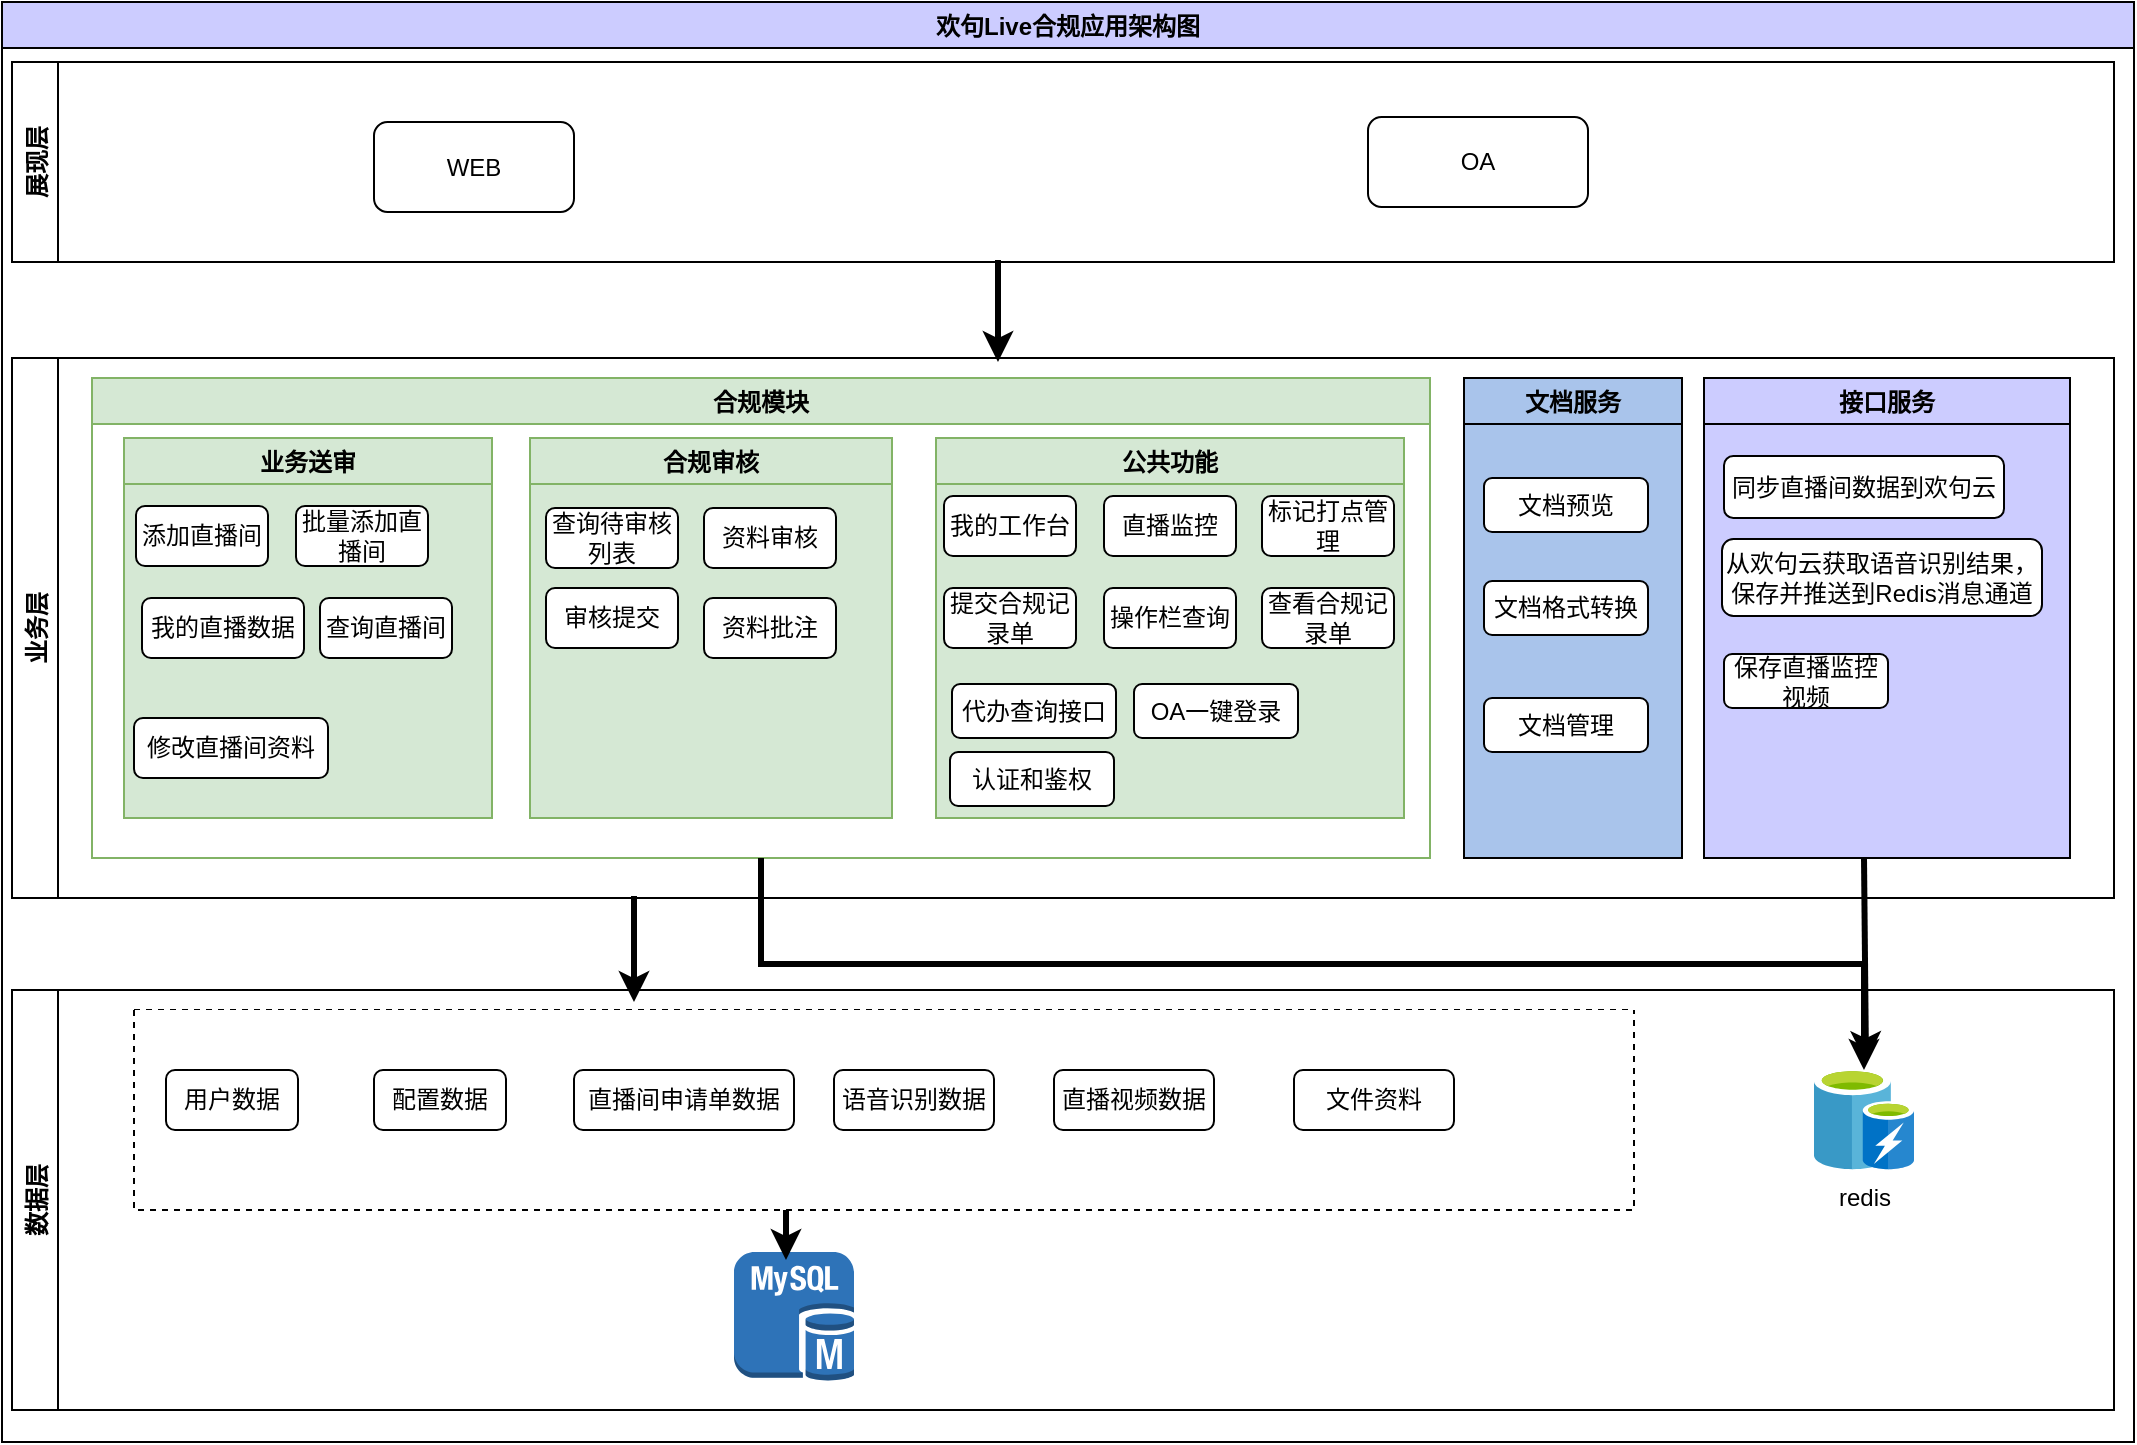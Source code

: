 <mxfile version="16.3.0" type="github">
  <diagram id="RGCNb0BmkwuMMQMb4ELD" name="Page-1">
    <mxGraphModel dx="1422" dy="747" grid="1" gridSize="10" guides="1" tooltips="1" connect="1" arrows="1" fold="1" page="1" pageScale="1" pageWidth="827" pageHeight="1169" math="0" shadow="0">
      <root>
        <mxCell id="0" />
        <mxCell id="1" parent="0" />
        <mxCell id="x4gcO5bAAS3uo_amFbTj-112" value="欢句Live合规应用架构图" style="swimlane;fillColor=#CCCCFF;" vertex="1" parent="1">
          <mxGeometry x="34" y="60" width="1066" height="720" as="geometry" />
        </mxCell>
        <mxCell id="x4gcO5bAAS3uo_amFbTj-122" value="" style="endArrow=classic;html=1;rounded=0;strokeColor=#000000;strokeWidth=3;elbow=vertical;" edge="1" parent="x4gcO5bAAS3uo_amFbTj-112">
          <mxGeometry width="50" height="50" relative="1" as="geometry">
            <mxPoint x="498" y="129" as="sourcePoint" />
            <mxPoint x="498" y="180" as="targetPoint" />
          </mxGeometry>
        </mxCell>
        <mxCell id="x4gcO5bAAS3uo_amFbTj-123" value="" style="endArrow=classic;html=1;rounded=0;strokeColor=#000000;strokeWidth=3;elbow=vertical;" edge="1" parent="x4gcO5bAAS3uo_amFbTj-112">
          <mxGeometry width="50" height="50" relative="1" as="geometry">
            <mxPoint x="316" y="447" as="sourcePoint" />
            <mxPoint x="316" y="500" as="targetPoint" />
          </mxGeometry>
        </mxCell>
        <mxCell id="x4gcO5bAAS3uo_amFbTj-3" value="展现层" style="swimlane;horizontal=0;" vertex="1" parent="1">
          <mxGeometry x="39" y="90" width="1051" height="100" as="geometry" />
        </mxCell>
        <mxCell id="x4gcO5bAAS3uo_amFbTj-4" value="WEB" style="rounded=1;whiteSpace=wrap;html=1;" vertex="1" parent="x4gcO5bAAS3uo_amFbTj-3">
          <mxGeometry x="181" y="30" width="100" height="45" as="geometry" />
        </mxCell>
        <mxCell id="x4gcO5bAAS3uo_amFbTj-5" value="OA" style="rounded=1;whiteSpace=wrap;html=1;" vertex="1" parent="x4gcO5bAAS3uo_amFbTj-3">
          <mxGeometry x="678" y="27.5" width="110" height="45" as="geometry" />
        </mxCell>
        <mxCell id="x4gcO5bAAS3uo_amFbTj-6" value="业务层" style="swimlane;horizontal=0;" vertex="1" parent="1">
          <mxGeometry x="39" y="238" width="1051" height="270" as="geometry" />
        </mxCell>
        <mxCell id="x4gcO5bAAS3uo_amFbTj-9" value="合规模块" style="swimlane;fillColor=#d5e8d4;strokeColor=#82b366;" vertex="1" parent="x4gcO5bAAS3uo_amFbTj-6">
          <mxGeometry x="40" y="10" width="669" height="240" as="geometry" />
        </mxCell>
        <mxCell id="x4gcO5bAAS3uo_amFbTj-61" value="业务送审" style="swimlane;fillColor=#d5e8d4;strokeColor=#82b366;swimlaneFillColor=#D5E8D4;" vertex="1" parent="x4gcO5bAAS3uo_amFbTj-9">
          <mxGeometry x="16" y="30" width="184" height="190" as="geometry" />
        </mxCell>
        <mxCell id="x4gcO5bAAS3uo_amFbTj-62" value="添加直播间" style="rounded=1;whiteSpace=wrap;html=1;" vertex="1" parent="x4gcO5bAAS3uo_amFbTj-61">
          <mxGeometry x="6" y="34" width="66" height="30" as="geometry" />
        </mxCell>
        <mxCell id="x4gcO5bAAS3uo_amFbTj-63" value="批量添加直播间" style="rounded=1;whiteSpace=wrap;html=1;" vertex="1" parent="x4gcO5bAAS3uo_amFbTj-61">
          <mxGeometry x="86" y="34" width="66" height="30" as="geometry" />
        </mxCell>
        <mxCell id="x4gcO5bAAS3uo_amFbTj-64" value="查询直播间" style="rounded=1;whiteSpace=wrap;html=1;" vertex="1" parent="x4gcO5bAAS3uo_amFbTj-61">
          <mxGeometry x="98" y="80" width="66" height="30" as="geometry" />
        </mxCell>
        <mxCell id="x4gcO5bAAS3uo_amFbTj-65" value="我的直播数据" style="rounded=1;whiteSpace=wrap;html=1;" vertex="1" parent="x4gcO5bAAS3uo_amFbTj-61">
          <mxGeometry x="9" y="80" width="81" height="30" as="geometry" />
        </mxCell>
        <mxCell id="x4gcO5bAAS3uo_amFbTj-66" value="修改直播间资料" style="rounded=1;whiteSpace=wrap;html=1;" vertex="1" parent="x4gcO5bAAS3uo_amFbTj-61">
          <mxGeometry x="5" y="140" width="97" height="30" as="geometry" />
        </mxCell>
        <mxCell id="x4gcO5bAAS3uo_amFbTj-67" value="合规审核" style="swimlane;fillColor=#d5e8d4;strokeColor=#82b366;swimlaneFillColor=#D5E8D4;" vertex="1" parent="x4gcO5bAAS3uo_amFbTj-9">
          <mxGeometry x="219" y="30" width="181" height="190" as="geometry" />
        </mxCell>
        <mxCell id="x4gcO5bAAS3uo_amFbTj-68" value="查询待审核列表" style="rounded=1;whiteSpace=wrap;html=1;" vertex="1" parent="x4gcO5bAAS3uo_amFbTj-67">
          <mxGeometry x="8" y="35" width="66" height="30" as="geometry" />
        </mxCell>
        <mxCell id="x4gcO5bAAS3uo_amFbTj-69" value="资料审核" style="rounded=1;whiteSpace=wrap;html=1;" vertex="1" parent="x4gcO5bAAS3uo_amFbTj-67">
          <mxGeometry x="87" y="35" width="66" height="30" as="geometry" />
        </mxCell>
        <mxCell id="x4gcO5bAAS3uo_amFbTj-70" value="资料批注" style="rounded=1;whiteSpace=wrap;html=1;" vertex="1" parent="x4gcO5bAAS3uo_amFbTj-67">
          <mxGeometry x="87" y="80" width="66" height="30" as="geometry" />
        </mxCell>
        <mxCell id="x4gcO5bAAS3uo_amFbTj-71" value="审核提交" style="rounded=1;whiteSpace=wrap;html=1;" vertex="1" parent="x4gcO5bAAS3uo_amFbTj-67">
          <mxGeometry x="8" y="75" width="66" height="30" as="geometry" />
        </mxCell>
        <mxCell id="x4gcO5bAAS3uo_amFbTj-72" value="公共功能" style="swimlane;fillColor=#d5e8d4;strokeColor=#82b366;swimlaneFillColor=#D5E8D4;" vertex="1" parent="x4gcO5bAAS3uo_amFbTj-9">
          <mxGeometry x="422" y="30" width="234" height="190" as="geometry" />
        </mxCell>
        <mxCell id="x4gcO5bAAS3uo_amFbTj-73" value="我的工作台" style="rounded=1;whiteSpace=wrap;html=1;" vertex="1" parent="x4gcO5bAAS3uo_amFbTj-72">
          <mxGeometry x="4" y="29" width="66" height="30" as="geometry" />
        </mxCell>
        <mxCell id="x4gcO5bAAS3uo_amFbTj-74" value="直播监控" style="rounded=1;whiteSpace=wrap;html=1;" vertex="1" parent="x4gcO5bAAS3uo_amFbTj-72">
          <mxGeometry x="84" y="29" width="66" height="30" as="geometry" />
        </mxCell>
        <mxCell id="x4gcO5bAAS3uo_amFbTj-75" value="标记打点管理" style="rounded=1;whiteSpace=wrap;html=1;" vertex="1" parent="x4gcO5bAAS3uo_amFbTj-72">
          <mxGeometry x="163" y="29" width="66" height="30" as="geometry" />
        </mxCell>
        <mxCell id="x4gcO5bAAS3uo_amFbTj-76" value="提交合规记录单" style="rounded=1;whiteSpace=wrap;html=1;" vertex="1" parent="x4gcO5bAAS3uo_amFbTj-72">
          <mxGeometry x="4" y="75" width="66" height="30" as="geometry" />
        </mxCell>
        <mxCell id="x4gcO5bAAS3uo_amFbTj-77" value="操作栏查询" style="rounded=1;whiteSpace=wrap;html=1;" vertex="1" parent="x4gcO5bAAS3uo_amFbTj-72">
          <mxGeometry x="84" y="75" width="66" height="30" as="geometry" />
        </mxCell>
        <mxCell id="x4gcO5bAAS3uo_amFbTj-78" value="查看合规记录单" style="rounded=1;whiteSpace=wrap;html=1;" vertex="1" parent="x4gcO5bAAS3uo_amFbTj-72">
          <mxGeometry x="163" y="75" width="66" height="30" as="geometry" />
        </mxCell>
        <mxCell id="x4gcO5bAAS3uo_amFbTj-79" value="代办查询接口" style="rounded=1;whiteSpace=wrap;html=1;" vertex="1" parent="x4gcO5bAAS3uo_amFbTj-72">
          <mxGeometry x="8" y="123" width="82" height="27" as="geometry" />
        </mxCell>
        <mxCell id="x4gcO5bAAS3uo_amFbTj-107" value="OA一键登录" style="rounded=1;whiteSpace=wrap;html=1;" vertex="1" parent="x4gcO5bAAS3uo_amFbTj-72">
          <mxGeometry x="99" y="123" width="82" height="27" as="geometry" />
        </mxCell>
        <mxCell id="x4gcO5bAAS3uo_amFbTj-106" value="认证和鉴权" style="rounded=1;whiteSpace=wrap;html=1;" vertex="1" parent="x4gcO5bAAS3uo_amFbTj-72">
          <mxGeometry x="7" y="157" width="82" height="27" as="geometry" />
        </mxCell>
        <mxCell id="x4gcO5bAAS3uo_amFbTj-80" value="文档服务" style="swimlane;fillColor=#A9C4EB;swimlaneFillColor=#A9C4EB;" vertex="1" parent="x4gcO5bAAS3uo_amFbTj-6">
          <mxGeometry x="726" y="10" width="109" height="240" as="geometry" />
        </mxCell>
        <mxCell id="x4gcO5bAAS3uo_amFbTj-81" value="文档预览" style="rounded=1;whiteSpace=wrap;html=1;" vertex="1" parent="x4gcO5bAAS3uo_amFbTj-80">
          <mxGeometry x="10" y="50" width="82" height="27" as="geometry" />
        </mxCell>
        <mxCell id="x4gcO5bAAS3uo_amFbTj-82" value="文档格式转换" style="rounded=1;whiteSpace=wrap;html=1;" vertex="1" parent="x4gcO5bAAS3uo_amFbTj-80">
          <mxGeometry x="10" y="101.5" width="82" height="27" as="geometry" />
        </mxCell>
        <mxCell id="x4gcO5bAAS3uo_amFbTj-83" value="文档管理" style="rounded=1;whiteSpace=wrap;html=1;" vertex="1" parent="x4gcO5bAAS3uo_amFbTj-80">
          <mxGeometry x="10" y="160" width="82" height="27" as="geometry" />
        </mxCell>
        <mxCell id="x4gcO5bAAS3uo_amFbTj-84" value="接口服务" style="swimlane;fillColor=#CCCCFF;swimlaneFillColor=#CCCCFF;" vertex="1" parent="x4gcO5bAAS3uo_amFbTj-6">
          <mxGeometry x="846" y="10" width="183" height="240" as="geometry" />
        </mxCell>
        <mxCell id="x4gcO5bAAS3uo_amFbTj-85" value="同步直播间数据到欢句云" style="rounded=1;whiteSpace=wrap;html=1;" vertex="1" parent="x4gcO5bAAS3uo_amFbTj-84">
          <mxGeometry x="10" y="39" width="140" height="31" as="geometry" />
        </mxCell>
        <mxCell id="x4gcO5bAAS3uo_amFbTj-86" value="从欢句云获取语音识别结果，保存并推送到Redis消息通道" style="rounded=1;whiteSpace=wrap;html=1;" vertex="1" parent="x4gcO5bAAS3uo_amFbTj-84">
          <mxGeometry x="9" y="80.5" width="160" height="38.5" as="geometry" />
        </mxCell>
        <mxCell id="x4gcO5bAAS3uo_amFbTj-87" value="保存直播监控视频" style="rounded=1;whiteSpace=wrap;html=1;" vertex="1" parent="x4gcO5bAAS3uo_amFbTj-84">
          <mxGeometry x="10" y="138" width="82" height="27" as="geometry" />
        </mxCell>
        <mxCell id="x4gcO5bAAS3uo_amFbTj-113" value="" style="group" vertex="1" connectable="0" parent="1">
          <mxGeometry x="39" y="554" width="1051" height="210" as="geometry" />
        </mxCell>
        <mxCell id="x4gcO5bAAS3uo_amFbTj-90" value="数据层" style="swimlane;horizontal=0;" vertex="1" parent="x4gcO5bAAS3uo_amFbTj-113">
          <mxGeometry width="1051" height="210" as="geometry" />
        </mxCell>
        <mxCell id="x4gcO5bAAS3uo_amFbTj-101" value="redis&lt;br&gt;" style="sketch=0;aspect=fixed;html=1;points=[];align=center;image;fontSize=12;image=img/lib/mscae/Cache_including_Redis.svg;" vertex="1" parent="x4gcO5bAAS3uo_amFbTj-90">
          <mxGeometry x="901" y="40" width="50" height="50" as="geometry" />
        </mxCell>
        <mxCell id="x4gcO5bAAS3uo_amFbTj-92" value="" style="swimlane;startSize=0;dashed=1;swimlaneFillColor=#FFFFFF;" vertex="1" parent="x4gcO5bAAS3uo_amFbTj-113">
          <mxGeometry x="61" y="10" width="750" height="100" as="geometry" />
        </mxCell>
        <mxCell id="x4gcO5bAAS3uo_amFbTj-93" value="用户数据" style="rounded=1;whiteSpace=wrap;html=1;" vertex="1" parent="x4gcO5bAAS3uo_amFbTj-113">
          <mxGeometry x="77" y="40" width="66" height="30" as="geometry" />
        </mxCell>
        <mxCell id="x4gcO5bAAS3uo_amFbTj-94" value="配置数据" style="rounded=1;whiteSpace=wrap;html=1;" vertex="1" parent="x4gcO5bAAS3uo_amFbTj-113">
          <mxGeometry x="181" y="40" width="66" height="30" as="geometry" />
        </mxCell>
        <mxCell id="x4gcO5bAAS3uo_amFbTj-95" value="直播间申请单数据" style="rounded=1;whiteSpace=wrap;html=1;" vertex="1" parent="x4gcO5bAAS3uo_amFbTj-113">
          <mxGeometry x="281" y="40" width="110" height="30" as="geometry" />
        </mxCell>
        <mxCell id="x4gcO5bAAS3uo_amFbTj-96" value="语音识别数据" style="rounded=1;whiteSpace=wrap;html=1;" vertex="1" parent="x4gcO5bAAS3uo_amFbTj-113">
          <mxGeometry x="411" y="40" width="80" height="30" as="geometry" />
        </mxCell>
        <mxCell id="x4gcO5bAAS3uo_amFbTj-97" value="直播视频数据" style="rounded=1;whiteSpace=wrap;html=1;" vertex="1" parent="x4gcO5bAAS3uo_amFbTj-113">
          <mxGeometry x="521" y="40" width="80" height="30" as="geometry" />
        </mxCell>
        <mxCell id="x4gcO5bAAS3uo_amFbTj-98" value="文件资料" style="rounded=1;whiteSpace=wrap;html=1;" vertex="1" parent="x4gcO5bAAS3uo_amFbTj-113">
          <mxGeometry x="641" y="40" width="80" height="30" as="geometry" />
        </mxCell>
        <mxCell id="x4gcO5bAAS3uo_amFbTj-104" value="" style="outlineConnect=0;dashed=0;verticalLabelPosition=bottom;verticalAlign=top;align=center;html=1;shape=mxgraph.aws3.mysql_db_instance;fillColor=#2E73B8;gradientColor=none;" vertex="1" parent="x4gcO5bAAS3uo_amFbTj-113">
          <mxGeometry x="361" y="131" width="60" height="64.5" as="geometry" />
        </mxCell>
        <mxCell id="x4gcO5bAAS3uo_amFbTj-119" value="" style="endArrow=classic;html=1;rounded=0;exitX=0.5;exitY=1;exitDx=0;exitDy=0;edgeStyle=elbowEdgeStyle;elbow=vertical;strokeWidth=3;" edge="1" parent="1" source="x4gcO5bAAS3uo_amFbTj-9" target="x4gcO5bAAS3uo_amFbTj-101">
          <mxGeometry width="50" height="50" relative="1" as="geometry">
            <mxPoint x="410" y="530" as="sourcePoint" />
            <mxPoint x="480" y="500" as="targetPoint" />
          </mxGeometry>
        </mxCell>
        <mxCell id="x4gcO5bAAS3uo_amFbTj-120" value="" style="endArrow=classic;html=1;rounded=0;elbow=vertical;strokeWidth=3;" edge="1" parent="1">
          <mxGeometry width="50" height="50" relative="1" as="geometry">
            <mxPoint x="965" y="488" as="sourcePoint" />
            <mxPoint x="966" y="590" as="targetPoint" />
          </mxGeometry>
        </mxCell>
        <mxCell id="x4gcO5bAAS3uo_amFbTj-124" value="" style="endArrow=classic;html=1;rounded=0;strokeColor=#000000;strokeWidth=3;elbow=vertical;" edge="1" parent="1">
          <mxGeometry width="50" height="50" relative="1" as="geometry">
            <mxPoint x="426" y="664" as="sourcePoint" />
            <mxPoint x="426" y="689" as="targetPoint" />
          </mxGeometry>
        </mxCell>
      </root>
    </mxGraphModel>
  </diagram>
</mxfile>
